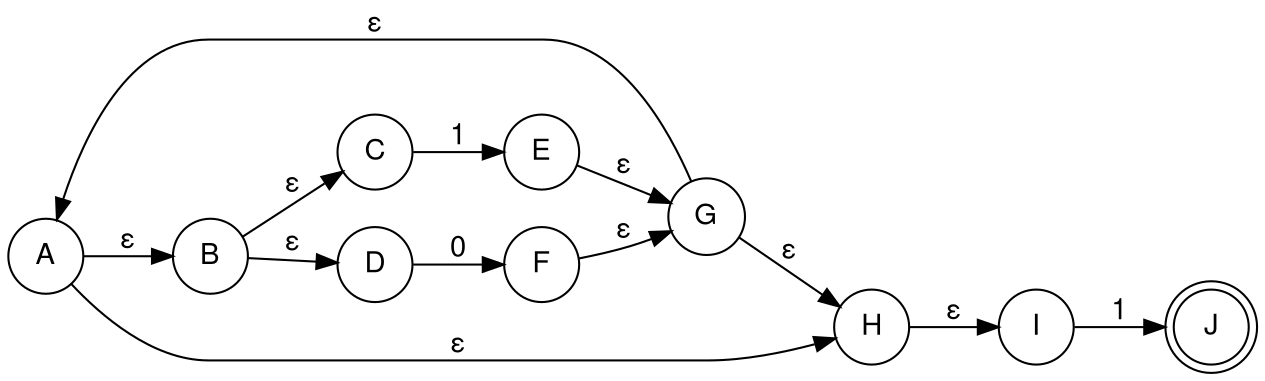 digraph finite_state_machine {
	fontname="Helvetica,Arial,sans-serif"
	node [fontname="Helvetica,Arial,sans-serif"]
	edge [fontname="Helvetica,Arial,sans-serif"]
	rankdir=LR;
	node [shape = doublecircle]; J
	node [shape = circle];
	A -> B [label = "ε"];
	B -> C [label = "ε"];
	B -> D [label = "ε"];
	C -> E [label = "1"];
	D -> F [label = "0"];
	E -> G [label = "ε"];
	F -> G [label = "ε"];
	G -> H [label = "ε"];
	H -> I [label = "ε"];
	I -> J [label = "1"];
	G -> A [label = "ε"];
	A -> H [label = "ε"];
}
